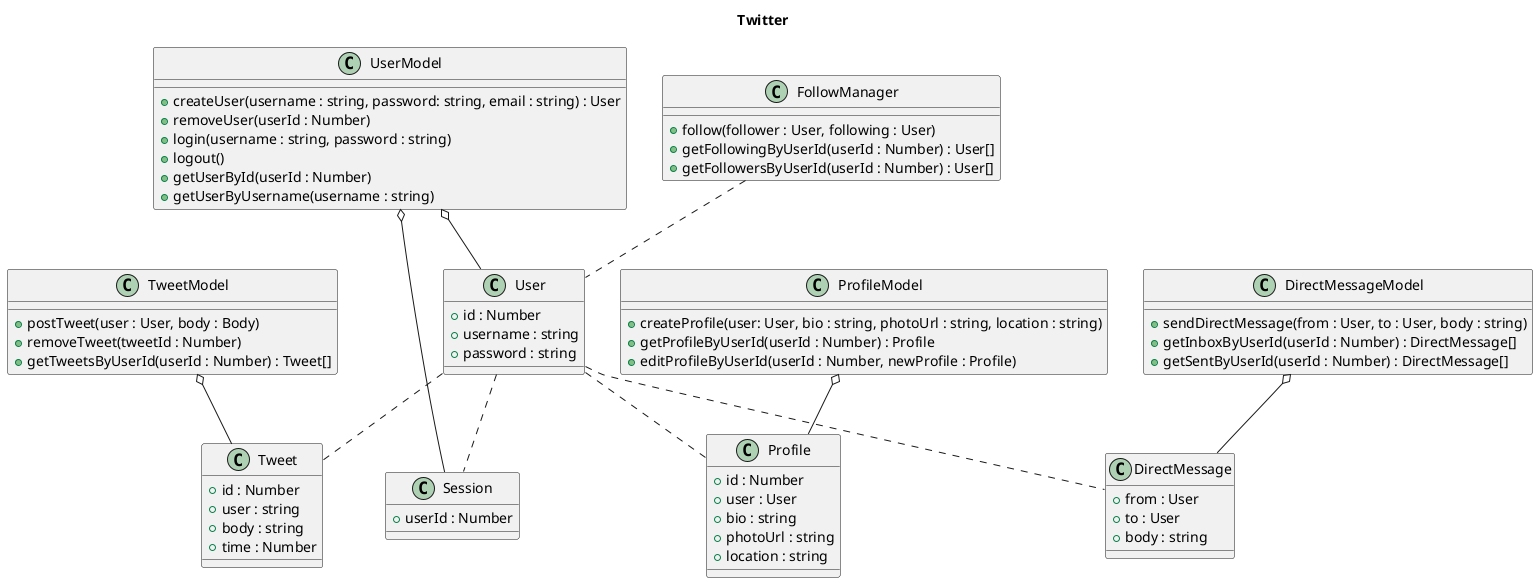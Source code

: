 @startuml
title Twitter

class User {
	+ id : Number
	+ username : string
	+ password : string
}

class Tweet {
	+ id : Number
	+ user : string
	+ body : string
	+ time : Number
}

class UserModel {
	+ createUser(username : string, password: string, email : string) : User
	+ removeUser(userId : Number)
	+ login(username : string, password : string)
	+ logout()
	+ getUserById(userId : Number)
	+ getUserByUsername(username : string)
}

class Session {
	+ userId : Number
}

class FollowManager {
	+ follow(follower : User, following : User)
	+ getFollowingByUserId(userId : Number) : User[]
	+ getFollowersByUserId(userId : Number) : User[]
}

class Profile {
	+ id : Number
	+ user : User
	+ bio : string
	+ photoUrl : string
	+ location : string
}

class ProfileModel {
	+ createProfile(user: User, bio : string, photoUrl : string, location : string)
	+ getProfileByUserId(userId : Number) : Profile
	+ editProfileByUserId(userId : Number, newProfile : Profile)
}

class TweetModel {
	+ postTweet(user : User, body : Body)
	+ removeTweet(tweetId : Number)
	+ getTweetsByUserId(userId : Number) : Tweet[]
}

class DirectMessage {
	+ from : User
	+ to : User
	+ body : string
}

class DirectMessageModel {
	+ sendDirectMessage(from : User, to : User, body : string)
	+ getInboxByUserId(userId : Number) : DirectMessage[]
	+ getSentByUserId(userId : Number) : DirectMessage[]
}

UserModel o-- User
UserModel o-- Session
DirectMessageModel o-- DirectMessage
ProfileModel o-- Profile
TweetModel o-- Tweet
User .. Session
User .. Tweet
User .. Profile
User .. DirectMessage
FollowManager .. User
@enduml